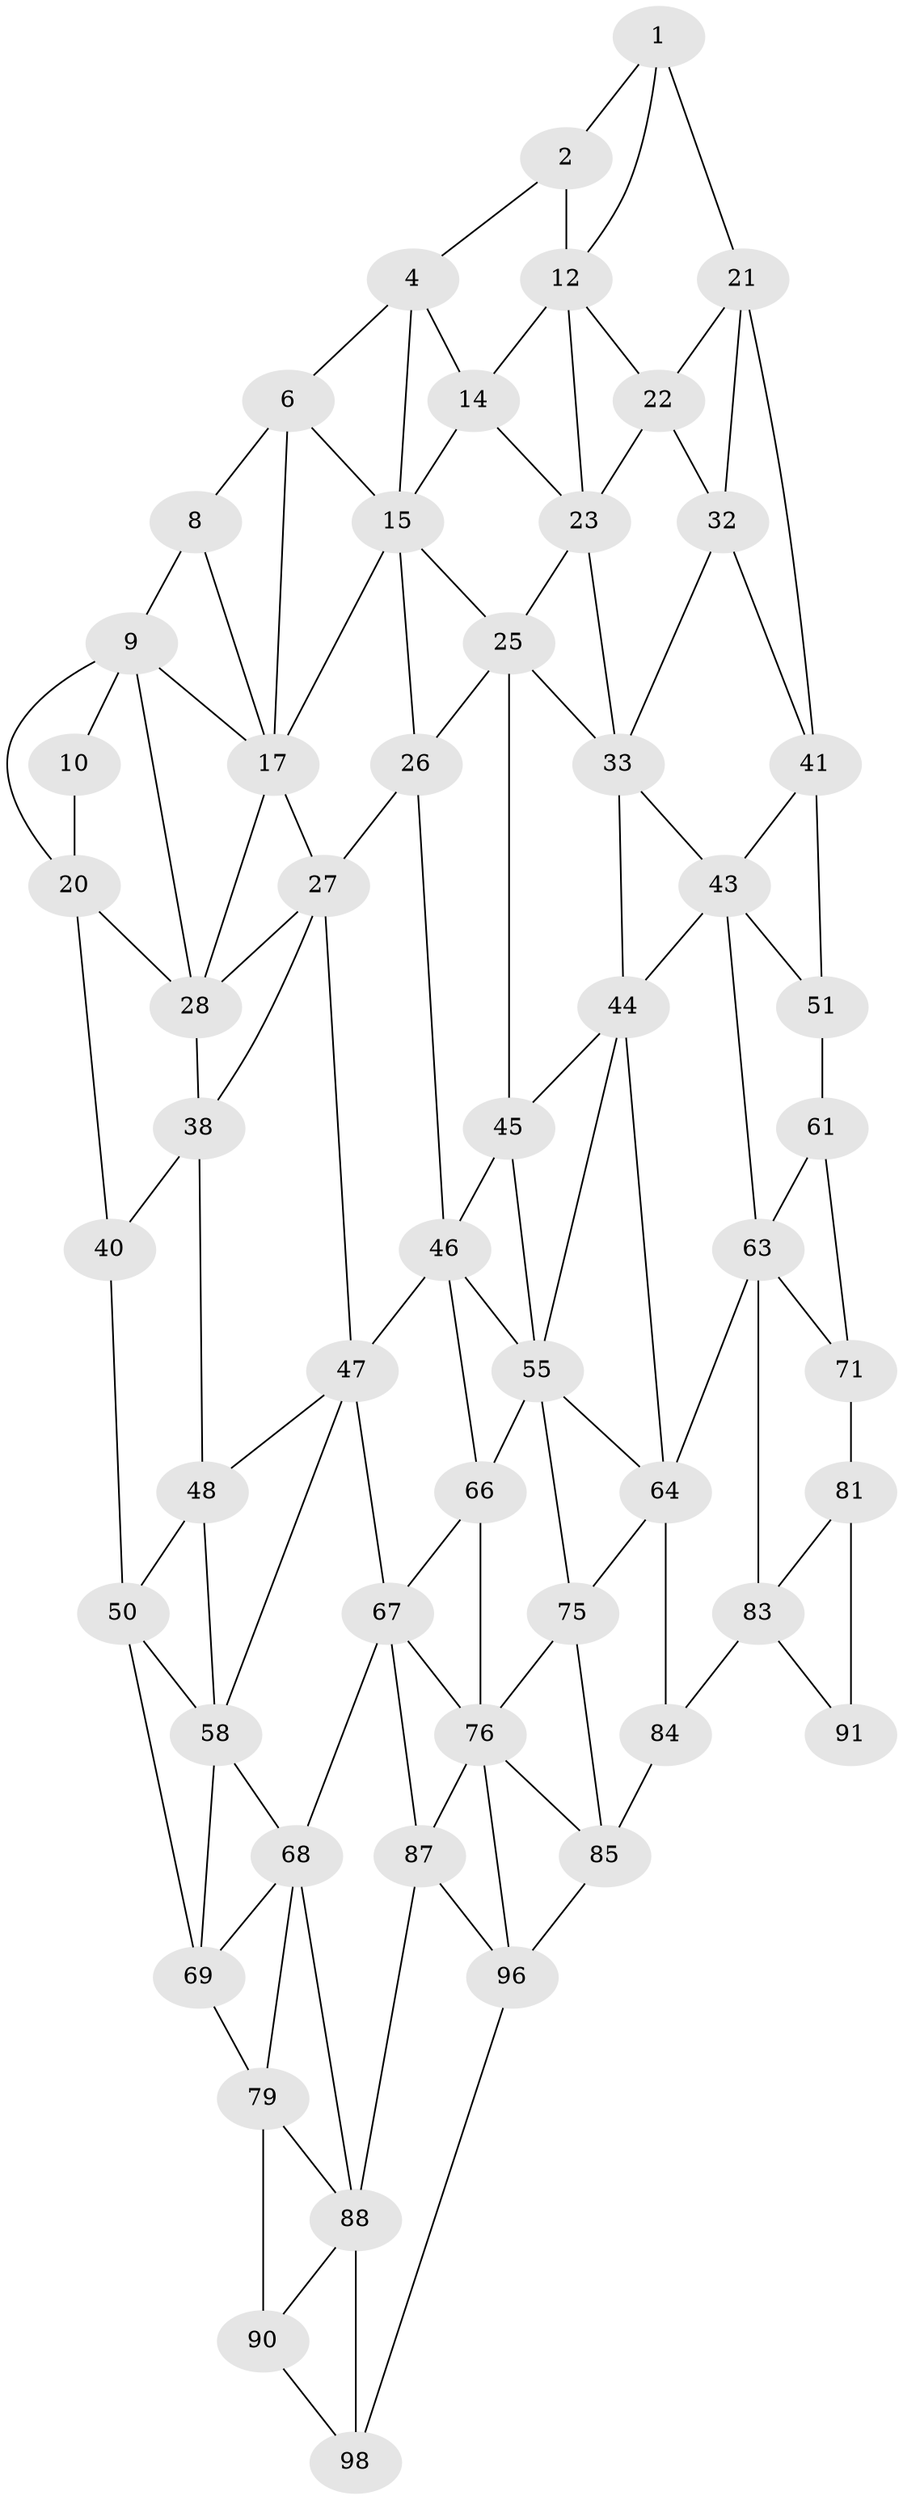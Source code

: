 // original degree distribution, {2: 0.04, 3: 0.32, 4: 0.64}
// Generated by graph-tools (version 1.1) at 2025/11/02/21/25 10:11:12]
// undirected, 55 vertices, 115 edges
graph export_dot {
graph [start="1"]
  node [color=gray90,style=filled];
  1 [super="+11"];
  2 [super="+3"];
  4 [super="+5"];
  6 [super="+7"];
  8;
  9 [super="+19"];
  10;
  12 [super="+13"];
  14;
  15 [super="+16"];
  17 [super="+18"];
  20 [super="+30"];
  21 [super="+31"];
  22;
  23 [super="+24"];
  25 [super="+35"];
  26 [super="+36"];
  27 [super="+37"];
  28 [super="+29"];
  32;
  33 [super="+34"];
  38 [super="+39"];
  40;
  41 [super="+42"];
  43 [super="+53"];
  44 [super="+54"];
  45;
  46 [super="+56"];
  47 [super="+57"];
  48 [super="+49"];
  50 [super="+60"];
  51 [super="+52"];
  55 [super="+65"];
  58 [super="+59"];
  61 [super="+62"];
  63 [super="+73"];
  64 [super="+74"];
  66;
  67 [super="+77"];
  68 [super="+78"];
  69 [super="+70"];
  71 [super="+72"];
  75;
  76 [super="+86"];
  79 [super="+80"];
  81 [super="+82"];
  83 [super="+93"];
  84 [super="+94"];
  85 [super="+95"];
  87;
  88 [super="+89"];
  90 [super="+100"];
  91 [super="+92"];
  96 [super="+97"];
  98 [super="+99"];
  1 -- 2;
  1 -- 12;
  1 -- 21;
  2 -- 12 [weight=2];
  2 -- 4;
  4 -- 14;
  4 -- 6;
  4 -- 15;
  6 -- 15;
  6 -- 8;
  6 -- 17;
  8 -- 9;
  8 -- 17;
  9 -- 10;
  9 -- 20;
  9 -- 28;
  9 -- 17;
  10 -- 20;
  12 -- 22;
  12 -- 14;
  12 -- 23;
  14 -- 15;
  14 -- 23;
  15 -- 25;
  15 -- 17;
  15 -- 26;
  17 -- 27;
  17 -- 28;
  20 -- 40;
  20 -- 28;
  21 -- 22;
  21 -- 32;
  21 -- 41;
  22 -- 32;
  22 -- 23;
  23 -- 33 [weight=2];
  23 -- 25;
  25 -- 26 [weight=2];
  25 -- 45;
  25 -- 33;
  26 -- 27 [weight=2];
  26 -- 46;
  27 -- 28;
  27 -- 38;
  27 -- 47;
  28 -- 38 [weight=2];
  32 -- 33;
  32 -- 41;
  33 -- 43;
  33 -- 44;
  38 -- 48 [weight=2];
  38 -- 40;
  40 -- 50;
  41 -- 51 [weight=2];
  41 -- 43;
  43 -- 44 [weight=2];
  43 -- 63;
  43 -- 51;
  44 -- 45;
  44 -- 64;
  44 -- 55;
  45 -- 55;
  45 -- 46;
  46 -- 47 [weight=2];
  46 -- 66;
  46 -- 55;
  47 -- 48;
  47 -- 58;
  47 -- 67;
  48 -- 58 [weight=2];
  48 -- 50;
  50 -- 58;
  50 -- 69;
  51 -- 61 [weight=2];
  55 -- 64;
  55 -- 66;
  55 -- 75;
  58 -- 68;
  58 -- 69;
  61 -- 71 [weight=2];
  61 -- 63;
  63 -- 64 [weight=2];
  63 -- 83;
  63 -- 71;
  64 -- 75;
  64 -- 84;
  66 -- 76;
  66 -- 67;
  67 -- 68 [weight=2];
  67 -- 76;
  67 -- 87;
  68 -- 69;
  68 -- 88;
  68 -- 79;
  69 -- 79 [weight=2];
  71 -- 81 [weight=2];
  75 -- 85;
  75 -- 76;
  76 -- 96;
  76 -- 85;
  76 -- 87;
  79 -- 88;
  79 -- 90;
  81 -- 91 [weight=2];
  81 -- 83;
  83 -- 84 [weight=2];
  83 -- 91;
  84 -- 85 [weight=2];
  85 -- 96;
  87 -- 88;
  87 -- 96;
  88 -- 98 [weight=2];
  88 -- 90;
  90 -- 98;
  96 -- 98;
}
